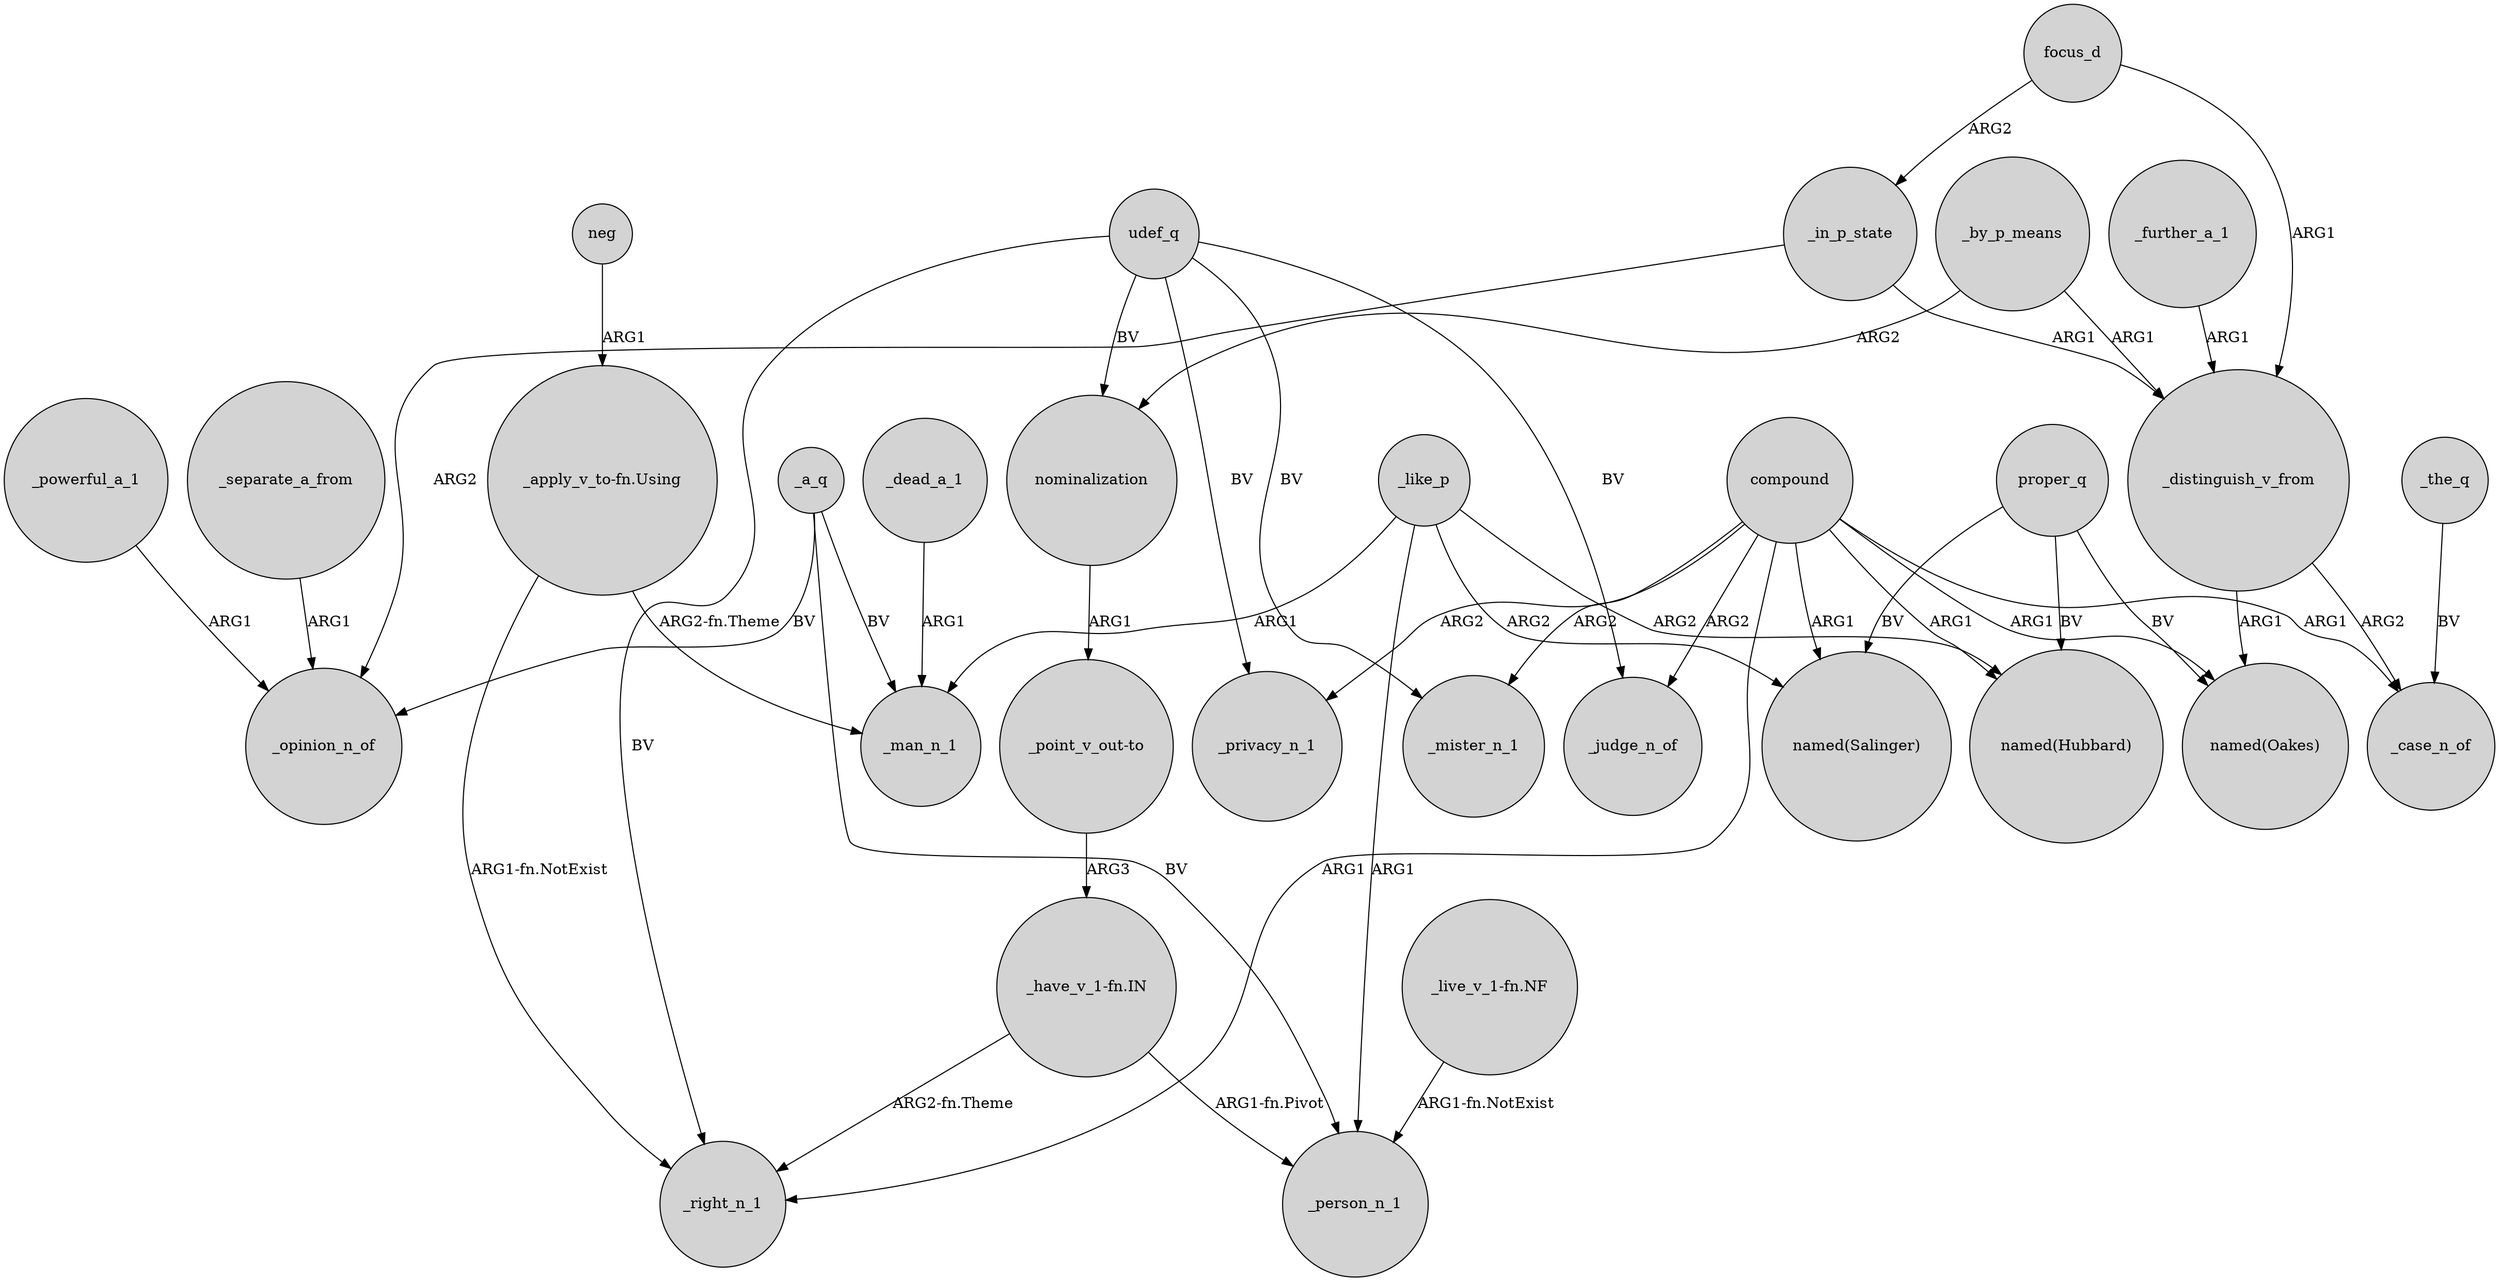 digraph {
	node [shape=circle style=filled]
	_separate_a_from -> _opinion_n_of [label=ARG1]
	_by_p_means -> nominalization [label=ARG2]
	"_have_v_1-fn.IN" -> _right_n_1 [label="ARG2-fn.Theme"]
	_dead_a_1 -> _man_n_1 [label=ARG1]
	compound -> _judge_n_of [label=ARG2]
	_a_q -> _opinion_n_of [label=BV]
	_in_p_state -> _opinion_n_of [label=ARG2]
	_the_q -> _case_n_of [label=BV]
	_a_q -> _person_n_1 [label=BV]
	focus_d -> _in_p_state [label=ARG2]
	compound -> _mister_n_1 [label=ARG2]
	"_point_v_out-to" -> "_have_v_1-fn.IN" [label=ARG3]
	_like_p -> "named(Hubbard)" [label=ARG2]
	udef_q -> _mister_n_1 [label=BV]
	_like_p -> "named(Salinger)" [label=ARG2]
	compound -> _privacy_n_1 [label=ARG2]
	_in_p_state -> _distinguish_v_from [label=ARG1]
	"_apply_v_to-fn.Using" -> _man_n_1 [label="ARG2-fn.Theme"]
	_further_a_1 -> _distinguish_v_from [label=ARG1]
	udef_q -> _judge_n_of [label=BV]
	"_apply_v_to-fn.Using" -> _right_n_1 [label="ARG1-fn.NotExist"]
	"_have_v_1-fn.IN" -> _person_n_1 [label="ARG1-fn.Pivot"]
	_like_p -> _man_n_1 [label=ARG1]
	compound -> "named(Hubbard)" [label=ARG1]
	nominalization -> "_point_v_out-to" [label=ARG1]
	compound -> "named(Salinger)" [label=ARG1]
	"_live_v_1-fn.NF" -> _person_n_1 [label="ARG1-fn.NotExist"]
	compound -> _case_n_of [label=ARG1]
	udef_q -> _right_n_1 [label=BV]
	neg -> "_apply_v_to-fn.Using" [label=ARG1]
	compound -> "named(Oakes)" [label=ARG1]
	_a_q -> _man_n_1 [label=BV]
	proper_q -> "named(Oakes)" [label=BV]
	udef_q -> nominalization [label=BV]
	_distinguish_v_from -> "named(Oakes)" [label=ARG1]
	_like_p -> _person_n_1 [label=ARG1]
	proper_q -> "named(Salinger)" [label=BV]
	compound -> _right_n_1 [label=ARG1]
	focus_d -> _distinguish_v_from [label=ARG1]
	udef_q -> _privacy_n_1 [label=BV]
	proper_q -> "named(Hubbard)" [label=BV]
	_powerful_a_1 -> _opinion_n_of [label=ARG1]
	_distinguish_v_from -> _case_n_of [label=ARG2]
	_by_p_means -> _distinguish_v_from [label=ARG1]
}
